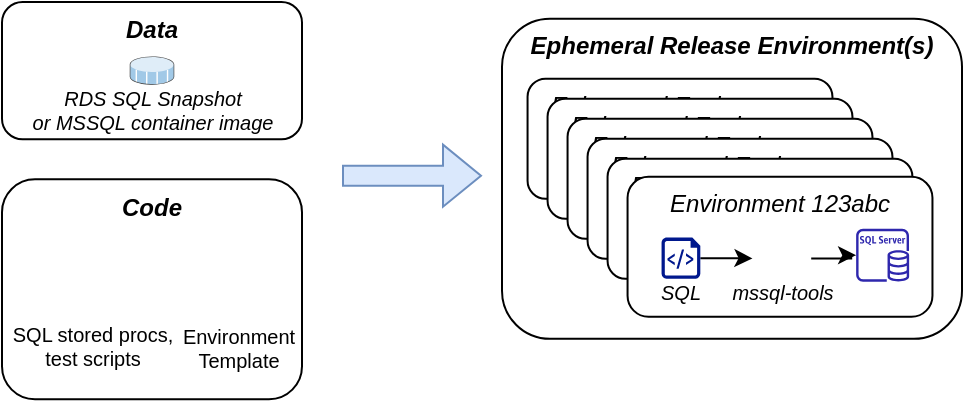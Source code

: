 <mxfile version="18.0.5" type="device"><diagram id="Wdr7-7gHnD2sFKoOE0X6" name="Page-1"><mxGraphModel dx="845" dy="440" grid="1" gridSize="10" guides="1" tooltips="1" connect="1" arrows="1" fold="1" page="1" pageScale="1" pageWidth="850" pageHeight="1100" math="0" shadow="0"><root><mxCell id="0"/><mxCell id="1" parent="0"/><mxCell id="VMs8BYdlEbMUKtq18dDt-128" value="&lt;i style=&quot;font-size: 12px;&quot;&gt;Code&lt;/i&gt;" style="rounded=1;whiteSpace=wrap;html=1;fontSize=12;labelPosition=center;verticalLabelPosition=middle;align=center;verticalAlign=top;fontStyle=1" vertex="1" parent="1"><mxGeometry x="120" y="338.64" width="150" height="110" as="geometry"/></mxCell><mxCell id="VMs8BYdlEbMUKtq18dDt-108" value="&lt;i style=&quot;font-size: 12px;&quot;&gt;Data&lt;/i&gt;" style="rounded=1;whiteSpace=wrap;html=1;fontSize=12;labelPosition=center;verticalLabelPosition=middle;align=center;verticalAlign=top;fontStyle=1" vertex="1" parent="1"><mxGeometry x="120" y="250.0" width="150" height="68.64" as="geometry"/></mxCell><mxCell id="VMs8BYdlEbMUKtq18dDt-19" value="&lt;i&gt;Ephemeral Release Environment(s)&lt;/i&gt;" style="rounded=1;whiteSpace=wrap;html=1;verticalAlign=top;fontStyle=1;" vertex="1" parent="1"><mxGeometry x="370" y="258.4" width="230" height="160" as="geometry"/></mxCell><mxCell id="VMs8BYdlEbMUKtq18dDt-68" value="&lt;span&gt;Ephemeral Environment&lt;/span&gt;" style="rounded=1;whiteSpace=wrap;html=1;verticalAlign=top;fontStyle=2;" vertex="1" parent="1"><mxGeometry x="382.78" y="288.4" width="152.45" height="60" as="geometry"/></mxCell><mxCell id="VMs8BYdlEbMUKtq18dDt-69" value="" style="sketch=0;outlineConnect=0;fontColor=#232F3E;gradientColor=none;fillColor=#2E27AD;strokeColor=none;dashed=0;verticalLabelPosition=bottom;verticalAlign=top;align=center;html=1;fontSize=10;fontStyle=0;aspect=fixed;pointerEvents=1;shape=mxgraph.aws4.rds_sql_server_instance;" vertex="1" parent="1"><mxGeometry x="498.07" y="315.74" width="27.16" height="27.16" as="geometry"/></mxCell><mxCell id="VMs8BYdlEbMUKtq18dDt-70" style="edgeStyle=orthogonalEdgeStyle;rounded=0;orthogonalLoop=1;jettySize=auto;html=1;startArrow=none;exitX=1;exitY=0.5;exitDx=0;exitDy=0;" edge="1" parent="1" target="VMs8BYdlEbMUKtq18dDt-69" source="VMs8BYdlEbMUKtq18dDt-71"><mxGeometry relative="1" as="geometry"><mxPoint x="467.78" y="338.672" as="sourcePoint"/></mxGeometry></mxCell><mxCell id="VMs8BYdlEbMUKtq18dDt-71" value="" style="shape=image;html=1;verticalAlign=top;verticalLabelPosition=bottom;labelBackgroundColor=#ffffff;imageAspect=0;aspect=fixed;image=https://cdn1.iconfinder.com/data/icons/unicons-line-vol-3/24/docker-128.png;spacingTop=-7;fontSize=10;" vertex="1" parent="1"><mxGeometry x="445.23" y="313.53" width="29.37" height="29.37" as="geometry"/></mxCell><mxCell id="VMs8BYdlEbMUKtq18dDt-72" style="edgeStyle=orthogonalEdgeStyle;rounded=0;orthogonalLoop=1;jettySize=auto;html=1;" edge="1" parent="1" source="VMs8BYdlEbMUKtq18dDt-73" target="VMs8BYdlEbMUKtq18dDt-71"><mxGeometry relative="1" as="geometry"/></mxCell><mxCell id="VMs8BYdlEbMUKtq18dDt-73" value="" style="sketch=0;aspect=fixed;pointerEvents=1;shadow=0;dashed=0;html=1;strokeColor=none;labelPosition=center;verticalLabelPosition=bottom;verticalAlign=top;align=center;fillColor=#00188D;shape=mxgraph.azure.script_file;spacingTop=2;fontSize=10;" vertex="1" parent="1"><mxGeometry x="399.78" y="317.78" width="19.38" height="20.62" as="geometry"/></mxCell><mxCell id="VMs8BYdlEbMUKtq18dDt-76" value="&lt;span&gt;Ephemeral Environment&lt;/span&gt;" style="rounded=1;whiteSpace=wrap;html=1;verticalAlign=top;fontStyle=2;" vertex="1" parent="1"><mxGeometry x="392.78" y="298.4" width="152.45" height="60" as="geometry"/></mxCell><mxCell id="VMs8BYdlEbMUKtq18dDt-77" value="" style="sketch=0;outlineConnect=0;fontColor=#232F3E;gradientColor=none;fillColor=#2E27AD;strokeColor=none;dashed=0;verticalLabelPosition=bottom;verticalAlign=top;align=center;html=1;fontSize=10;fontStyle=0;aspect=fixed;pointerEvents=1;shape=mxgraph.aws4.rds_sql_server_instance;" vertex="1" parent="1"><mxGeometry x="508.07" y="325.74" width="27.16" height="27.16" as="geometry"/></mxCell><mxCell id="VMs8BYdlEbMUKtq18dDt-78" style="edgeStyle=orthogonalEdgeStyle;rounded=0;orthogonalLoop=1;jettySize=auto;html=1;startArrow=none;exitX=1;exitY=0.5;exitDx=0;exitDy=0;" edge="1" parent="1" source="VMs8BYdlEbMUKtq18dDt-79" target="VMs8BYdlEbMUKtq18dDt-77"><mxGeometry relative="1" as="geometry"><mxPoint x="477.78" y="348.672" as="sourcePoint"/></mxGeometry></mxCell><mxCell id="VMs8BYdlEbMUKtq18dDt-79" value="" style="shape=image;html=1;verticalAlign=top;verticalLabelPosition=bottom;labelBackgroundColor=#ffffff;imageAspect=0;aspect=fixed;image=https://cdn1.iconfinder.com/data/icons/unicons-line-vol-3/24/docker-128.png;spacingTop=-7;fontSize=10;" vertex="1" parent="1"><mxGeometry x="455.23" y="323.53" width="29.37" height="29.37" as="geometry"/></mxCell><mxCell id="VMs8BYdlEbMUKtq18dDt-80" style="edgeStyle=orthogonalEdgeStyle;rounded=0;orthogonalLoop=1;jettySize=auto;html=1;" edge="1" parent="1" source="VMs8BYdlEbMUKtq18dDt-81" target="VMs8BYdlEbMUKtq18dDt-79"><mxGeometry relative="1" as="geometry"/></mxCell><mxCell id="VMs8BYdlEbMUKtq18dDt-81" value="" style="sketch=0;aspect=fixed;pointerEvents=1;shadow=0;dashed=0;html=1;strokeColor=none;labelPosition=center;verticalLabelPosition=bottom;verticalAlign=top;align=center;fillColor=#00188D;shape=mxgraph.azure.script_file;spacingTop=2;fontSize=10;" vertex="1" parent="1"><mxGeometry x="409.78" y="327.78" width="19.38" height="20.62" as="geometry"/></mxCell><mxCell id="VMs8BYdlEbMUKtq18dDt-82" value="&lt;span&gt;Ephemeral Environment&lt;/span&gt;" style="rounded=1;whiteSpace=wrap;html=1;verticalAlign=top;fontStyle=2;" vertex="1" parent="1"><mxGeometry x="402.78" y="308.4" width="152.45" height="60" as="geometry"/></mxCell><mxCell id="VMs8BYdlEbMUKtq18dDt-83" value="" style="sketch=0;outlineConnect=0;fontColor=#232F3E;gradientColor=none;fillColor=#2E27AD;strokeColor=none;dashed=0;verticalLabelPosition=bottom;verticalAlign=top;align=center;html=1;fontSize=10;fontStyle=0;aspect=fixed;pointerEvents=1;shape=mxgraph.aws4.rds_sql_server_instance;" vertex="1" parent="1"><mxGeometry x="518.07" y="335.74" width="27.16" height="27.16" as="geometry"/></mxCell><mxCell id="VMs8BYdlEbMUKtq18dDt-84" style="edgeStyle=orthogonalEdgeStyle;rounded=0;orthogonalLoop=1;jettySize=auto;html=1;startArrow=none;exitX=1;exitY=0.5;exitDx=0;exitDy=0;" edge="1" parent="1" source="VMs8BYdlEbMUKtq18dDt-85" target="VMs8BYdlEbMUKtq18dDt-83"><mxGeometry relative="1" as="geometry"><mxPoint x="487.78" y="358.672" as="sourcePoint"/></mxGeometry></mxCell><mxCell id="VMs8BYdlEbMUKtq18dDt-85" value="" style="shape=image;html=1;verticalAlign=top;verticalLabelPosition=bottom;labelBackgroundColor=#ffffff;imageAspect=0;aspect=fixed;image=https://cdn1.iconfinder.com/data/icons/unicons-line-vol-3/24/docker-128.png;spacingTop=-7;fontSize=10;" vertex="1" parent="1"><mxGeometry x="465.23" y="333.53" width="29.37" height="29.37" as="geometry"/></mxCell><mxCell id="VMs8BYdlEbMUKtq18dDt-86" style="edgeStyle=orthogonalEdgeStyle;rounded=0;orthogonalLoop=1;jettySize=auto;html=1;" edge="1" parent="1" source="VMs8BYdlEbMUKtq18dDt-87" target="VMs8BYdlEbMUKtq18dDt-85"><mxGeometry relative="1" as="geometry"/></mxCell><mxCell id="VMs8BYdlEbMUKtq18dDt-87" value="" style="sketch=0;aspect=fixed;pointerEvents=1;shadow=0;dashed=0;html=1;strokeColor=none;labelPosition=center;verticalLabelPosition=bottom;verticalAlign=top;align=center;fillColor=#00188D;shape=mxgraph.azure.script_file;spacingTop=2;fontSize=10;" vertex="1" parent="1"><mxGeometry x="419.78" y="337.78" width="19.38" height="20.62" as="geometry"/></mxCell><mxCell id="VMs8BYdlEbMUKtq18dDt-88" value="&lt;span&gt;Ephemeral Environment&lt;/span&gt;" style="rounded=1;whiteSpace=wrap;html=1;verticalAlign=top;fontStyle=2;" vertex="1" parent="1"><mxGeometry x="412.78" y="318.4" width="152.45" height="60" as="geometry"/></mxCell><mxCell id="VMs8BYdlEbMUKtq18dDt-89" value="" style="sketch=0;outlineConnect=0;fontColor=#232F3E;gradientColor=none;fillColor=#2E27AD;strokeColor=none;dashed=0;verticalLabelPosition=bottom;verticalAlign=top;align=center;html=1;fontSize=10;fontStyle=0;aspect=fixed;pointerEvents=1;shape=mxgraph.aws4.rds_sql_server_instance;" vertex="1" parent="1"><mxGeometry x="528.07" y="345.74" width="27.16" height="27.16" as="geometry"/></mxCell><mxCell id="VMs8BYdlEbMUKtq18dDt-90" style="edgeStyle=orthogonalEdgeStyle;rounded=0;orthogonalLoop=1;jettySize=auto;html=1;startArrow=none;exitX=1;exitY=0.5;exitDx=0;exitDy=0;" edge="1" parent="1" source="VMs8BYdlEbMUKtq18dDt-91" target="VMs8BYdlEbMUKtq18dDt-89"><mxGeometry relative="1" as="geometry"><mxPoint x="497.78" y="368.672" as="sourcePoint"/></mxGeometry></mxCell><mxCell id="VMs8BYdlEbMUKtq18dDt-91" value="" style="shape=image;html=1;verticalAlign=top;verticalLabelPosition=bottom;labelBackgroundColor=#ffffff;imageAspect=0;aspect=fixed;image=https://cdn1.iconfinder.com/data/icons/unicons-line-vol-3/24/docker-128.png;spacingTop=-7;fontSize=10;" vertex="1" parent="1"><mxGeometry x="475.23" y="343.53" width="29.37" height="29.37" as="geometry"/></mxCell><mxCell id="VMs8BYdlEbMUKtq18dDt-92" style="edgeStyle=orthogonalEdgeStyle;rounded=0;orthogonalLoop=1;jettySize=auto;html=1;" edge="1" parent="1" source="VMs8BYdlEbMUKtq18dDt-93" target="VMs8BYdlEbMUKtq18dDt-91"><mxGeometry relative="1" as="geometry"/></mxCell><mxCell id="VMs8BYdlEbMUKtq18dDt-93" value="" style="sketch=0;aspect=fixed;pointerEvents=1;shadow=0;dashed=0;html=1;strokeColor=none;labelPosition=center;verticalLabelPosition=bottom;verticalAlign=top;align=center;fillColor=#00188D;shape=mxgraph.azure.script_file;spacingTop=2;fontSize=10;" vertex="1" parent="1"><mxGeometry x="429.78" y="347.78" width="19.38" height="20.62" as="geometry"/></mxCell><mxCell id="VMs8BYdlEbMUKtq18dDt-94" value="&lt;span&gt;Ephemeral Environment&lt;/span&gt;" style="rounded=1;whiteSpace=wrap;html=1;verticalAlign=top;fontStyle=2;" vertex="1" parent="1"><mxGeometry x="422.78" y="328.4" width="152.45" height="60" as="geometry"/></mxCell><mxCell id="VMs8BYdlEbMUKtq18dDt-95" value="" style="sketch=0;outlineConnect=0;fontColor=#232F3E;gradientColor=none;fillColor=#2E27AD;strokeColor=none;dashed=0;verticalLabelPosition=bottom;verticalAlign=top;align=center;html=1;fontSize=10;fontStyle=0;aspect=fixed;pointerEvents=1;shape=mxgraph.aws4.rds_sql_server_instance;" vertex="1" parent="1"><mxGeometry x="538.07" y="355.74" width="27.16" height="27.16" as="geometry"/></mxCell><mxCell id="VMs8BYdlEbMUKtq18dDt-96" style="edgeStyle=orthogonalEdgeStyle;rounded=0;orthogonalLoop=1;jettySize=auto;html=1;startArrow=none;exitX=1;exitY=0.5;exitDx=0;exitDy=0;" edge="1" parent="1" source="VMs8BYdlEbMUKtq18dDt-97" target="VMs8BYdlEbMUKtq18dDt-95"><mxGeometry relative="1" as="geometry"><mxPoint x="507.78" y="378.672" as="sourcePoint"/></mxGeometry></mxCell><mxCell id="VMs8BYdlEbMUKtq18dDt-97" value="" style="shape=image;html=1;verticalAlign=top;verticalLabelPosition=bottom;labelBackgroundColor=#ffffff;imageAspect=0;aspect=fixed;image=https://cdn1.iconfinder.com/data/icons/unicons-line-vol-3/24/docker-128.png;spacingTop=-7;fontSize=10;" vertex="1" parent="1"><mxGeometry x="485.23" y="353.53" width="29.37" height="29.37" as="geometry"/></mxCell><mxCell id="VMs8BYdlEbMUKtq18dDt-98" style="edgeStyle=orthogonalEdgeStyle;rounded=0;orthogonalLoop=1;jettySize=auto;html=1;" edge="1" parent="1" source="VMs8BYdlEbMUKtq18dDt-99" target="VMs8BYdlEbMUKtq18dDt-97"><mxGeometry relative="1" as="geometry"/></mxCell><mxCell id="VMs8BYdlEbMUKtq18dDt-99" value="" style="sketch=0;aspect=fixed;pointerEvents=1;shadow=0;dashed=0;html=1;strokeColor=none;labelPosition=center;verticalLabelPosition=bottom;verticalAlign=top;align=center;fillColor=#00188D;shape=mxgraph.azure.script_file;spacingTop=2;fontSize=10;" vertex="1" parent="1"><mxGeometry x="439.78" y="357.78" width="19.38" height="20.62" as="geometry"/></mxCell><mxCell id="VMs8BYdlEbMUKtq18dDt-100" value="&lt;span&gt;Environment 123abc&lt;/span&gt;" style="rounded=1;whiteSpace=wrap;html=1;verticalAlign=top;fontStyle=2;" vertex="1" parent="1"><mxGeometry x="432.78" y="337.4" width="152.45" height="70" as="geometry"/></mxCell><mxCell id="VMs8BYdlEbMUKtq18dDt-101" value="" style="sketch=0;outlineConnect=0;fontColor=#232F3E;gradientColor=none;fillColor=#2E27AD;strokeColor=none;dashed=0;verticalLabelPosition=bottom;verticalAlign=top;align=center;html=1;fontSize=10;fontStyle=0;aspect=fixed;pointerEvents=1;shape=mxgraph.aws4.rds_sql_server_instance;" vertex="1" parent="1"><mxGeometry x="547.07" y="363.4" width="26.5" height="26.5" as="geometry"/></mxCell><mxCell id="VMs8BYdlEbMUKtq18dDt-102" style="edgeStyle=orthogonalEdgeStyle;rounded=0;orthogonalLoop=1;jettySize=auto;html=1;startArrow=none;exitX=1;exitY=0.5;exitDx=0;exitDy=0;" edge="1" parent="1" source="VMs8BYdlEbMUKtq18dDt-103" target="VMs8BYdlEbMUKtq18dDt-101"><mxGeometry relative="1" as="geometry"><mxPoint x="517.78" y="388.672" as="sourcePoint"/></mxGeometry></mxCell><mxCell id="VMs8BYdlEbMUKtq18dDt-103" value="mssql-tools" style="shape=image;html=1;verticalAlign=top;verticalLabelPosition=bottom;labelBackgroundColor=#ffffff;imageAspect=0;aspect=fixed;image=https://cdn1.iconfinder.com/data/icons/unicons-line-vol-3/24/docker-128.png;spacingTop=-10;fontSize=10;fontStyle=2" vertex="1" parent="1"><mxGeometry x="495.23" y="363.53" width="29.37" height="29.37" as="geometry"/></mxCell><mxCell id="VMs8BYdlEbMUKtq18dDt-104" style="edgeStyle=orthogonalEdgeStyle;rounded=0;orthogonalLoop=1;jettySize=auto;html=1;" edge="1" parent="1" source="VMs8BYdlEbMUKtq18dDt-105" target="VMs8BYdlEbMUKtq18dDt-103"><mxGeometry relative="1" as="geometry"/></mxCell><mxCell id="VMs8BYdlEbMUKtq18dDt-105" value="SQL" style="sketch=0;aspect=fixed;pointerEvents=1;shadow=0;dashed=0;html=1;strokeColor=none;labelPosition=center;verticalLabelPosition=bottom;verticalAlign=top;align=center;fillColor=#00188D;shape=mxgraph.azure.script_file;spacingTop=-5;fontSize=10;fontStyle=2" vertex="1" parent="1"><mxGeometry x="449.78" y="367.78" width="19.38" height="20.62" as="geometry"/></mxCell><mxCell id="VMs8BYdlEbMUKtq18dDt-116" value="" style="shape=image;html=1;verticalAlign=top;verticalLabelPosition=bottom;labelBackgroundColor=#ffffff;imageAspect=0;aspect=fixed;image=https://cdn2.iconfinder.com/data/icons/font-awesome/1792/git-square-128.png;fontSize=10;" vertex="1" parent="1"><mxGeometry x="153.67" y="340.26" width="23.51" height="23.51" as="geometry"/></mxCell><mxCell id="VMs8BYdlEbMUKtq18dDt-118" value="Environment&lt;br&gt;Template" style="shape=image;html=1;verticalAlign=top;verticalLabelPosition=bottom;labelBackgroundColor=#ffffff;imageAspect=0;aspect=fixed;image=https://cdn2.iconfinder.com/data/icons/webinjection/48x48%20PNG/blueprint%20tool.png;fontSize=10;" vertex="1" parent="1"><mxGeometry x="221.5" y="372.39" width="32.5" height="32.5" as="geometry"/></mxCell><mxCell id="VMs8BYdlEbMUKtq18dDt-122" value="SQL stored procs,&lt;br&gt;test scripts" style="shape=image;html=1;verticalAlign=top;verticalLabelPosition=bottom;labelBackgroundColor=#ffffff;imageAspect=0;aspect=fixed;image=https://cdn1.iconfinder.com/data/icons/hawcons/32/699166-icon-89-document-file-sql-128.png;fontSize=10;" vertex="1" parent="1"><mxGeometry x="149" y="371.64" width="32.28" height="32.28" as="geometry"/></mxCell><mxCell id="VMs8BYdlEbMUKtq18dDt-4" value="RDS SQL Snapshot&lt;br&gt;or MSSQL container image" style="shadow=0;dashed=0;html=1;labelPosition=center;verticalLabelPosition=bottom;verticalAlign=top;align=center;outlineConnect=0;shape=mxgraph.veeam.3d.datastore_snapshot;fontStyle=2;fontSize=10;spacingTop=-5;" vertex="1" parent="1"><mxGeometry x="183.86" y="277.16" width="22.28" height="14.32" as="geometry"/></mxCell><mxCell id="VMs8BYdlEbMUKtq18dDt-131" value="" style="shape=image;html=1;verticalAlign=top;verticalLabelPosition=bottom;labelBackgroundColor=#ffffff;imageAspect=0;aspect=fixed;image=https://cdn4.iconfinder.com/data/icons/ionicons/512/icon-plus-round-128.png;fontSize=10;" vertex="1" parent="1"><mxGeometry x="186" y="319.64" width="18" height="18" as="geometry"/></mxCell><mxCell id="VMs8BYdlEbMUKtq18dDt-132" value="" style="shape=flexArrow;endArrow=classic;html=1;rounded=0;fontSize=10;fillColor=#dae8fc;strokeColor=#6c8ebf;" edge="1" parent="1"><mxGeometry width="50" height="50" relative="1" as="geometry"><mxPoint x="290" y="336.84" as="sourcePoint"/><mxPoint x="360" y="336.84" as="targetPoint"/></mxGeometry></mxCell></root></mxGraphModel></diagram></mxfile>